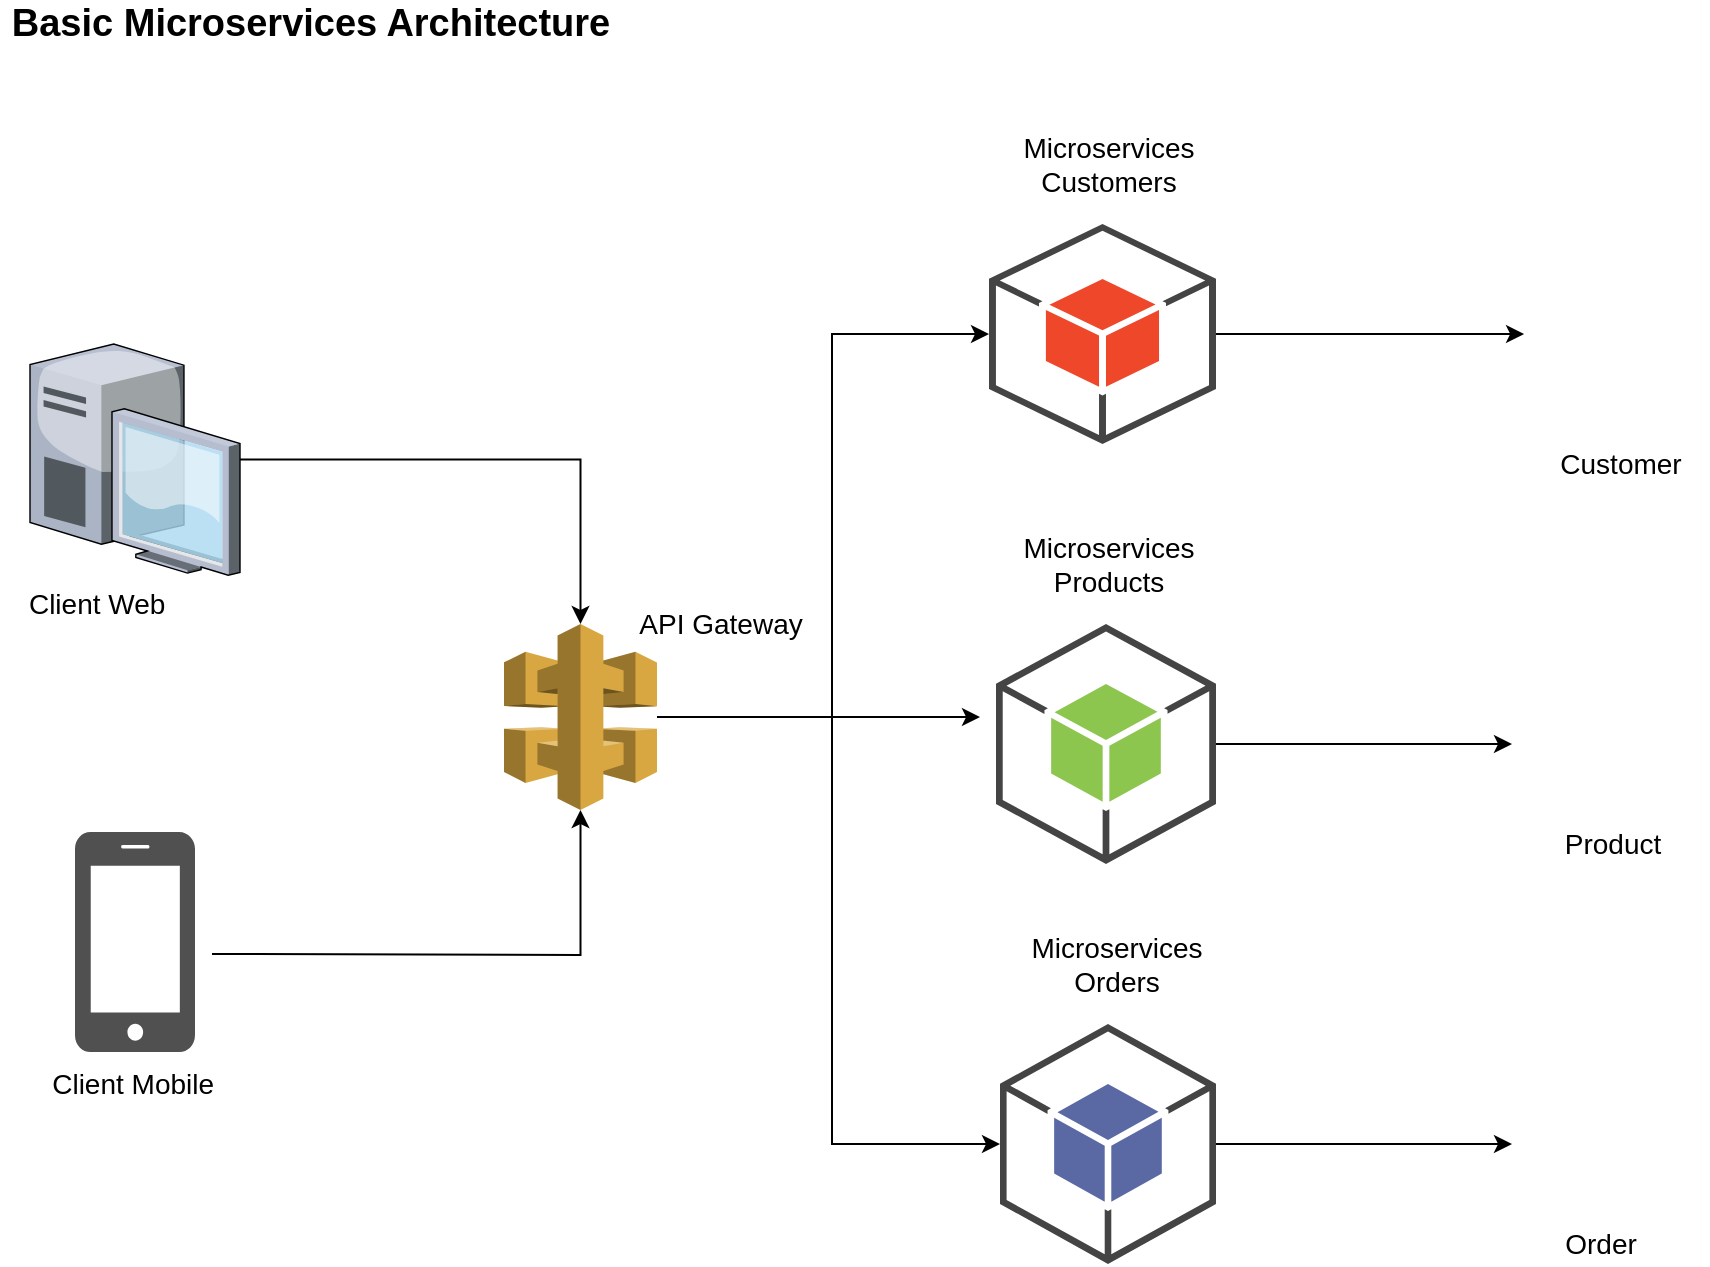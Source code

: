<mxfile version="13.1.6" type="device"><diagram id="akhTHRsQhaFSMrooGJkA" name="Page-1"><mxGraphModel dx="1422" dy="784" grid="1" gridSize="10" guides="1" tooltips="1" connect="1" arrows="1" fold="1" page="1" pageScale="1" pageWidth="1169" pageHeight="827" math="0" shadow="0"><root><mxCell id="0"/><mxCell id="1" parent="0"/><mxCell id="sV14-c_Tjut8fi-eppSr-33" style="edgeStyle=orthogonalEdgeStyle;rounded=0;orthogonalLoop=1;jettySize=auto;html=1;fontSize=14;" parent="1" target="sV14-c_Tjut8fi-eppSr-4" edge="1"><mxGeometry relative="1" as="geometry"><mxPoint x="150" y="515" as="sourcePoint"/></mxGeometry></mxCell><mxCell id="sV14-c_Tjut8fi-eppSr-34" style="edgeStyle=orthogonalEdgeStyle;rounded=0;orthogonalLoop=1;jettySize=auto;html=1;entryX=0;entryY=0.5;entryDx=0;entryDy=0;entryPerimeter=0;fontSize=14;" parent="1" source="sV14-c_Tjut8fi-eppSr-4" target="sV14-c_Tjut8fi-eppSr-11" edge="1"><mxGeometry relative="1" as="geometry"><Array as="points"><mxPoint x="460" y="397"/><mxPoint x="460" y="205"/></Array></mxGeometry></mxCell><mxCell id="sV14-c_Tjut8fi-eppSr-35" style="edgeStyle=orthogonalEdgeStyle;rounded=0;orthogonalLoop=1;jettySize=auto;html=1;fontSize=14;" parent="1" source="sV14-c_Tjut8fi-eppSr-4" edge="1"><mxGeometry relative="1" as="geometry"><mxPoint x="534" y="396.5" as="targetPoint"/></mxGeometry></mxCell><mxCell id="sV14-c_Tjut8fi-eppSr-37" style="edgeStyle=orthogonalEdgeStyle;rounded=0;orthogonalLoop=1;jettySize=auto;html=1;entryX=0;entryY=0.5;entryDx=0;entryDy=0;entryPerimeter=0;fontSize=14;" parent="1" source="sV14-c_Tjut8fi-eppSr-4" target="sV14-c_Tjut8fi-eppSr-14" edge="1"><mxGeometry relative="1" as="geometry"><Array as="points"><mxPoint x="460" y="397"/><mxPoint x="460" y="610"/></Array></mxGeometry></mxCell><mxCell id="sV14-c_Tjut8fi-eppSr-4" value="" style="outlineConnect=0;dashed=0;verticalLabelPosition=bottom;verticalAlign=top;align=center;html=1;shape=mxgraph.aws3.api_gateway;fillColor=#D9A741;gradientColor=none;" parent="1" vertex="1"><mxGeometry x="296" y="350" width="76.5" height="93" as="geometry"/></mxCell><mxCell id="sV14-c_Tjut8fi-eppSr-32" style="edgeStyle=orthogonalEdgeStyle;rounded=0;orthogonalLoop=1;jettySize=auto;html=1;fontSize=14;" parent="1" source="sV14-c_Tjut8fi-eppSr-8" target="sV14-c_Tjut8fi-eppSr-4" edge="1"><mxGeometry relative="1" as="geometry"/></mxCell><mxCell id="sV14-c_Tjut8fi-eppSr-8" value="" style="verticalLabelPosition=bottom;aspect=fixed;html=1;verticalAlign=top;strokeColor=none;align=center;outlineConnect=0;shape=mxgraph.citrix.desktop;" parent="1" vertex="1"><mxGeometry x="59" y="210" width="105" height="115.62" as="geometry"/></mxCell><mxCell id="sV14-c_Tjut8fi-eppSr-9" value="&lt;span style=&quot;font-size: 19px&quot;&gt;&lt;b&gt;Basic Microservices Architecture&lt;/b&gt;&lt;/span&gt;" style="text;html=1;resizable=0;autosize=1;align=center;verticalAlign=middle;points=[];fillColor=none;strokeColor=none;rounded=0;fontSize=15;" parent="1" vertex="1"><mxGeometry x="44" y="40" width="310" height="20" as="geometry"/></mxCell><mxCell id="sV14-c_Tjut8fi-eppSr-47" style="edgeStyle=orthogonalEdgeStyle;rounded=0;orthogonalLoop=1;jettySize=auto;html=1;entryX=-0.045;entryY=0.375;entryDx=0;entryDy=0;entryPerimeter=0;fontSize=15;" parent="1" source="sV14-c_Tjut8fi-eppSr-11" target="sV14-c_Tjut8fi-eppSr-20" edge="1"><mxGeometry relative="1" as="geometry"/></mxCell><mxCell id="sV14-c_Tjut8fi-eppSr-11" value="" style="outlineConnect=0;dashed=0;verticalLabelPosition=bottom;verticalAlign=top;align=center;html=1;shape=mxgraph.aws3.android;fillColor=#EE472A;gradientColor=none;" parent="1" vertex="1"><mxGeometry x="538.5" y="150" width="113.5" height="110" as="geometry"/></mxCell><mxCell id="sV14-c_Tjut8fi-eppSr-46" style="edgeStyle=orthogonalEdgeStyle;rounded=0;orthogonalLoop=1;jettySize=auto;html=1;fontSize=15;" parent="1" source="sV14-c_Tjut8fi-eppSr-13" edge="1"><mxGeometry relative="1" as="geometry"><mxPoint x="800" y="410" as="targetPoint"/></mxGeometry></mxCell><mxCell id="sV14-c_Tjut8fi-eppSr-13" value="" style="outlineConnect=0;dashed=0;verticalLabelPosition=bottom;verticalAlign=top;align=center;html=1;shape=mxgraph.aws3.android;fillColor=#8CC64F;gradientColor=none;" parent="1" vertex="1"><mxGeometry x="542" y="350" width="110" height="120" as="geometry"/></mxCell><mxCell id="sV14-c_Tjut8fi-eppSr-45" style="edgeStyle=orthogonalEdgeStyle;rounded=0;orthogonalLoop=1;jettySize=auto;html=1;fontSize=15;" parent="1" source="sV14-c_Tjut8fi-eppSr-14" edge="1"><mxGeometry relative="1" as="geometry"><mxPoint x="800" y="610" as="targetPoint"/></mxGeometry></mxCell><mxCell id="sV14-c_Tjut8fi-eppSr-14" value="" style="outlineConnect=0;dashed=0;verticalLabelPosition=bottom;verticalAlign=top;align=center;html=1;shape=mxgraph.aws3.android;fillColor=#5A69A4;gradientColor=none;" parent="1" vertex="1"><mxGeometry x="544" y="550" width="108" height="120" as="geometry"/></mxCell><mxCell id="sV14-c_Tjut8fi-eppSr-15" value="&lt;div style=&quot;text-align: left&quot;&gt;&lt;/div&gt;Microservices&lt;br&gt;Customers" style="text;html=1;resizable=0;autosize=1;align=center;verticalAlign=middle;points=[];fillColor=none;strokeColor=none;rounded=0;strokeWidth=3;fontSize=14;" parent="1" vertex="1"><mxGeometry x="548" y="100" width="100" height="40" as="geometry"/></mxCell><mxCell id="sV14-c_Tjut8fi-eppSr-16" value="Microservices&lt;br&gt;Products" style="text;html=1;resizable=0;autosize=1;align=center;verticalAlign=middle;points=[];fillColor=none;strokeColor=none;rounded=0;strokeWidth=3;fontSize=14;" parent="1" vertex="1"><mxGeometry x="548" y="300" width="100" height="40" as="geometry"/></mxCell><mxCell id="sV14-c_Tjut8fi-eppSr-17" value="Microservices&lt;br&gt;Orders" style="text;html=1;resizable=0;autosize=1;align=center;verticalAlign=middle;points=[];fillColor=none;strokeColor=none;rounded=0;strokeWidth=3;fontSize=14;" parent="1" vertex="1"><mxGeometry x="552" y="500" width="100" height="40" as="geometry"/></mxCell><mxCell id="sV14-c_Tjut8fi-eppSr-18" value="API Gateway" style="text;html=1;resizable=0;autosize=1;align=center;verticalAlign=middle;points=[];fillColor=none;strokeColor=none;rounded=0;strokeWidth=3;fontSize=14;" parent="1" vertex="1"><mxGeometry x="354" y="340" width="100" height="20" as="geometry"/></mxCell><mxCell id="sV14-c_Tjut8fi-eppSr-20" value="" style="shape=image;html=1;verticalAlign=top;verticalLabelPosition=bottom;labelBackgroundColor=#ffffff;imageAspect=0;aspect=fixed;image=https://cdn3.iconfinder.com/data/icons/linecons-free-vector-icons-pack/32/data-128.png;strokeWidth=3;fontSize=14;" parent="1" vertex="1"><mxGeometry x="810" y="172" width="88" height="88" as="geometry"/></mxCell><mxCell id="sV14-c_Tjut8fi-eppSr-21" value="Customer" style="text;html=1;resizable=0;autosize=1;align=center;verticalAlign=middle;points=[];fillColor=none;strokeColor=none;rounded=0;strokeWidth=3;fontSize=14;" parent="1" vertex="1"><mxGeometry x="814" y="260" width="80" height="20" as="geometry"/></mxCell><mxCell id="sV14-c_Tjut8fi-eppSr-22" value="" style="shape=image;html=1;verticalAlign=top;verticalLabelPosition=bottom;labelBackgroundColor=#ffffff;imageAspect=0;aspect=fixed;image=https://cdn3.iconfinder.com/data/icons/linecons-free-vector-icons-pack/32/data-128.png;strokeWidth=3;fontSize=14;" parent="1" vertex="1"><mxGeometry x="806" y="362" width="88" height="88" as="geometry"/></mxCell><mxCell id="sV14-c_Tjut8fi-eppSr-23" value="Product" style="text;html=1;resizable=0;autosize=1;align=center;verticalAlign=middle;points=[];fillColor=none;strokeColor=none;rounded=0;strokeWidth=3;fontSize=14;" parent="1" vertex="1"><mxGeometry x="820" y="450" width="60" height="20" as="geometry"/></mxCell><mxCell id="sV14-c_Tjut8fi-eppSr-24" value="" style="shape=image;html=1;verticalAlign=top;verticalLabelPosition=bottom;labelBackgroundColor=#ffffff;imageAspect=0;aspect=fixed;image=https://cdn3.iconfinder.com/data/icons/linecons-free-vector-icons-pack/32/data-128.png;strokeWidth=3;fontSize=14;" parent="1" vertex="1"><mxGeometry x="800" y="560" width="88" height="88" as="geometry"/></mxCell><mxCell id="sV14-c_Tjut8fi-eppSr-25" value="Order" style="text;html=1;resizable=0;autosize=1;align=center;verticalAlign=middle;points=[];fillColor=none;strokeColor=none;rounded=0;strokeWidth=3;fontSize=14;" parent="1" vertex="1"><mxGeometry x="819" y="650" width="50" height="20" as="geometry"/></mxCell><mxCell id="sV14-c_Tjut8fi-eppSr-48" value="Client Web&amp;nbsp;" style="text;html=1;resizable=0;autosize=1;align=center;verticalAlign=middle;points=[];fillColor=none;strokeColor=none;rounded=0;strokeWidth=3;fontSize=14;" parent="1" vertex="1"><mxGeometry x="49" y="330" width="90" height="20" as="geometry"/></mxCell><mxCell id="Q5Hf5tu6-RpUSEmfFPCq-4" value="" style="pointerEvents=1;shadow=0;dashed=0;html=1;strokeColor=none;fillColor=#505050;labelPosition=center;verticalLabelPosition=bottom;verticalAlign=top;outlineConnect=0;align=center;shape=mxgraph.office.devices.cell_phone_iphone_proportional;" parent="1" vertex="1"><mxGeometry x="81.5" y="454" width="60" height="110" as="geometry"/></mxCell><mxCell id="Q5Hf5tu6-RpUSEmfFPCq-5" value="Client Mobile&amp;nbsp;" style="text;html=1;resizable=0;autosize=1;align=center;verticalAlign=middle;points=[];fillColor=none;strokeColor=none;rounded=0;strokeWidth=3;fontSize=14;" parent="1" vertex="1"><mxGeometry x="61.5" y="570" width="100" height="20" as="geometry"/></mxCell></root></mxGraphModel></diagram></mxfile>